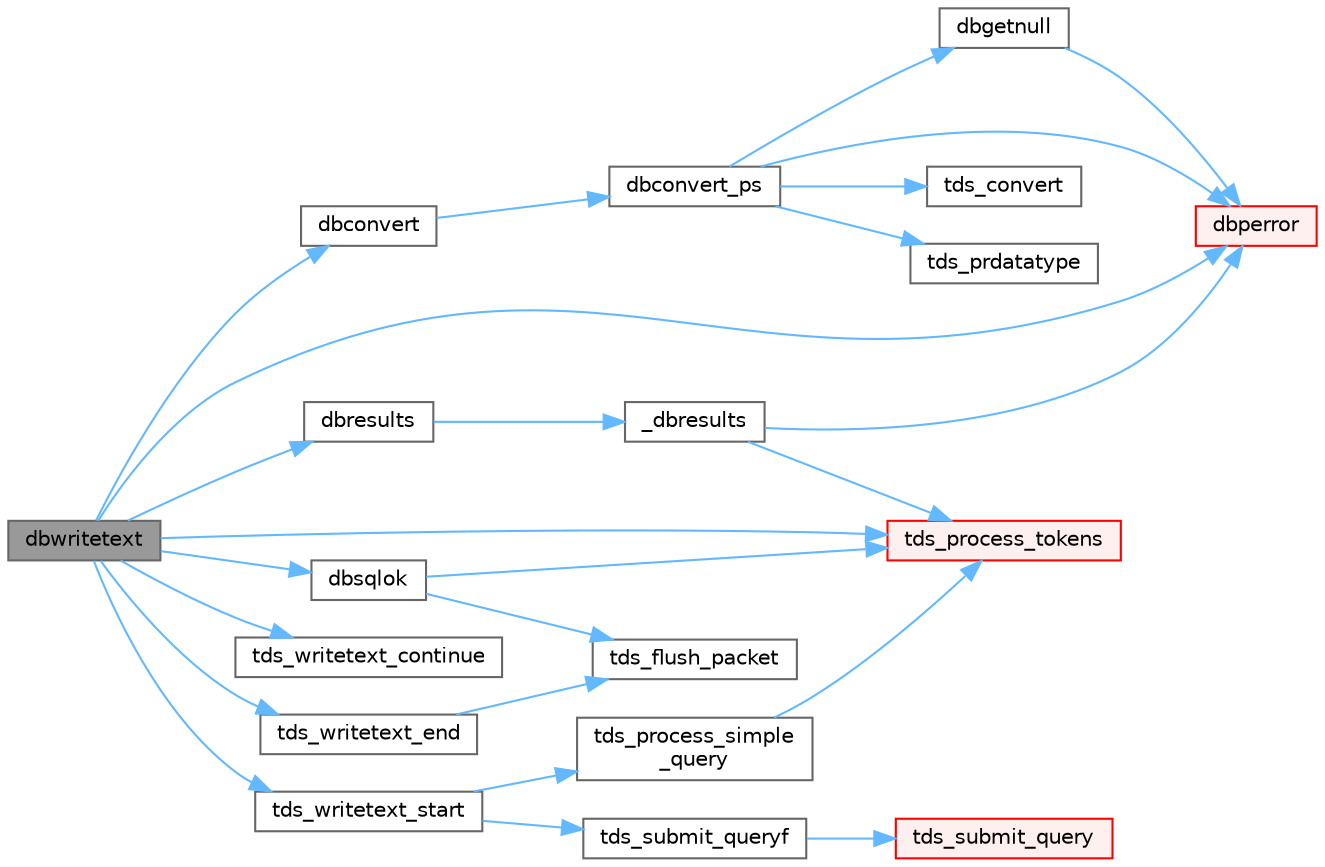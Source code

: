 digraph "dbwritetext"
{
 // LATEX_PDF_SIZE
  bgcolor="transparent";
  edge [fontname=Helvetica,fontsize=10,labelfontname=Helvetica,labelfontsize=10];
  node [fontname=Helvetica,fontsize=10,shape=box,height=0.2,width=0.4];
  rankdir="LR";
  Node1 [id="Node000001",label="dbwritetext",height=0.2,width=0.4,color="gray40", fillcolor="grey60", style="filled", fontcolor="black",tooltip="Send text or image data to the server."];
  Node1 -> Node2 [id="edge1_Node000001_Node000002",color="steelblue1",style="solid",tooltip=" "];
  Node2 [id="Node000002",label="dbconvert",height=0.2,width=0.4,color="grey40", fillcolor="white", style="filled",URL="$a00563.html#ga32eb72f6fb3edb130e59fb3dd0766e7e",tooltip="cf."];
  Node2 -> Node3 [id="edge2_Node000002_Node000003",color="steelblue1",style="solid",tooltip=" "];
  Node3 [id="Node000003",label="dbconvert_ps",height=0.2,width=0.4,color="grey40", fillcolor="white", style="filled",URL="$a00563.html#ga8b00d5cdcaa20cba13fa2e03d52a443e",tooltip="Convert one datatype to another."];
  Node3 -> Node4 [id="edge3_Node000003_Node000004",color="steelblue1",style="solid",tooltip=" "];
  Node4 [id="Node000004",label="dbgetnull",height=0.2,width=0.4,color="grey40", fillcolor="white", style="filled",URL="$a00089.html#aea6a865806d454280126de940478c214",tooltip=" "];
  Node4 -> Node5 [id="edge4_Node000004_Node000005",color="steelblue1",style="solid",tooltip=" "];
  Node5 [id="Node000005",label="dbperror",height=0.2,width=0.4,color="red", fillcolor="#FFF0F0", style="filled",URL="$a00569.html#ga302a4ce6559b81808e3be51615cd1b67",tooltip="Call client-installed error handler."];
  Node3 -> Node5 [id="edge5_Node000003_Node000005",color="steelblue1",style="solid",tooltip=" "];
  Node3 -> Node8 [id="edge6_Node000003_Node000008",color="steelblue1",style="solid",tooltip=" "];
  Node8 [id="Node000008",label="tds_convert",height=0.2,width=0.4,color="grey40", fillcolor="white", style="filled",URL="$a00575.html#gad83c146aa5ba3f1515557d6b5248494a",tooltip="tds_convert convert a type to another."];
  Node3 -> Node9 [id="edge7_Node000003_Node000009",color="steelblue1",style="solid",tooltip=" "];
  Node9 [id="Node000009",label="tds_prdatatype",height=0.2,width=0.4,color="grey40", fillcolor="white", style="filled",URL="$a00089.html#ac7a199aaeb82935f6d1dda2be551a089",tooltip="Returns type in string."];
  Node1 -> Node5 [id="edge8_Node000001_Node000005",color="steelblue1",style="solid",tooltip=" "];
  Node1 -> Node10 [id="edge9_Node000001_Node000010",color="steelblue1",style="solid",tooltip=" "];
  Node10 [id="Node000010",label="dbresults",height=0.2,width=0.4,color="grey40", fillcolor="white", style="filled",URL="$a00563.html#ga4e26d949be2c3bf71b1a33c75b11d931",tooltip="Set up query results."];
  Node10 -> Node11 [id="edge10_Node000010_Node000011",color="steelblue1",style="solid",tooltip=" "];
  Node11 [id="Node000011",label="_dbresults",height=0.2,width=0.4,color="grey40", fillcolor="white", style="filled",URL="$a00563.html#gaf1879b85e8238c015b9648d077665285",tooltip=" "];
  Node11 -> Node5 [id="edge11_Node000011_Node000005",color="steelblue1",style="solid",tooltip=" "];
  Node11 -> Node12 [id="edge12_Node000011_Node000012",color="steelblue1",style="solid",tooltip=" "];
  Node12 [id="Node000012",label="tds_process_tokens",height=0.2,width=0.4,color="red", fillcolor="#FFF0F0", style="filled",URL="$a00580.html#gabfc9de1d1fe718818caf63a4be4035a6",tooltip="process all streams."];
  Node1 -> Node106 [id="edge13_Node000001_Node000106",color="steelblue1",style="solid",tooltip=" "];
  Node106 [id="Node000106",label="dbsqlok",height=0.2,width=0.4,color="grey40", fillcolor="white", style="filled",URL="$a00563.html#gae1f50a6a2c31fda57cb481922b06841e",tooltip="Wait for results of a query from the server."];
  Node106 -> Node71 [id="edge14_Node000106_Node000071",color="steelblue1",style="solid",tooltip=" "];
  Node71 [id="Node000071",label="tds_flush_packet",height=0.2,width=0.4,color="grey40", fillcolor="white", style="filled",URL="$a00579.html#ga5feb53554e8917a81bbbc332163a61fb",tooltip="Flush packet to server."];
  Node106 -> Node12 [id="edge15_Node000106_Node000012",color="steelblue1",style="solid",tooltip=" "];
  Node1 -> Node12 [id="edge16_Node000001_Node000012",color="steelblue1",style="solid",tooltip=" "];
  Node1 -> Node107 [id="edge17_Node000001_Node000107",color="steelblue1",style="solid",tooltip=" "];
  Node107 [id="Node000107",label="tds_writetext_continue",height=0.2,width=0.4,color="grey40", fillcolor="white", style="filled",URL="$a00251.html#ab68dead99a2ebec55895a10cd3db5202",tooltip="Send some data in the writetext request started by tds_writetext_start."];
  Node1 -> Node108 [id="edge18_Node000001_Node000108",color="steelblue1",style="solid",tooltip=" "];
  Node108 [id="Node000108",label="tds_writetext_end",height=0.2,width=0.4,color="grey40", fillcolor="white", style="filled",URL="$a00251.html#ac1e460551f1188620ea478238864ac4b",tooltip="Finish sending writetext data."];
  Node108 -> Node71 [id="edge19_Node000108_Node000071",color="steelblue1",style="solid",tooltip=" "];
  Node1 -> Node109 [id="edge20_Node000001_Node000109",color="steelblue1",style="solid",tooltip=" "];
  Node109 [id="Node000109",label="tds_writetext_start",height=0.2,width=0.4,color="grey40", fillcolor="white", style="filled",URL="$a00251.html#a7711612cc544a7da2c7aa212b870acb2",tooltip="Start writing writetext request."];
  Node109 -> Node73 [id="edge21_Node000109_Node000073",color="steelblue1",style="solid",tooltip=" "];
  Node73 [id="Node000073",label="tds_process_simple\l_query",height=0.2,width=0.4,color="grey40", fillcolor="white", style="filled",URL="$a00580.html#gaeeb1562044786ea17bea361ed83e6946",tooltip="Process results for simple query as \"SET TEXTSIZE\" or \"USE dbname\" If the statement returns results,..."];
  Node73 -> Node12 [id="edge22_Node000073_Node000012",color="steelblue1",style="solid",tooltip=" "];
  Node109 -> Node110 [id="edge23_Node000109_Node000110",color="steelblue1",style="solid",tooltip=" "];
  Node110 [id="Node000110",label="tds_submit_queryf",height=0.2,width=0.4,color="grey40", fillcolor="white", style="filled",URL="$a00578.html#gad695defcbf663b0023851a198206a772",tooltip="Format and submit a query."];
  Node110 -> Node111 [id="edge24_Node000110_Node000111",color="steelblue1",style="solid",tooltip=" "];
  Node111 [id="Node000111",label="tds_submit_query",height=0.2,width=0.4,color="red", fillcolor="#FFF0F0", style="filled",URL="$a00578.html#ga5a29ae7f99d089dc3cea85ec6ee5f3ab",tooltip="Sends a language string to the database server for processing."];
}
